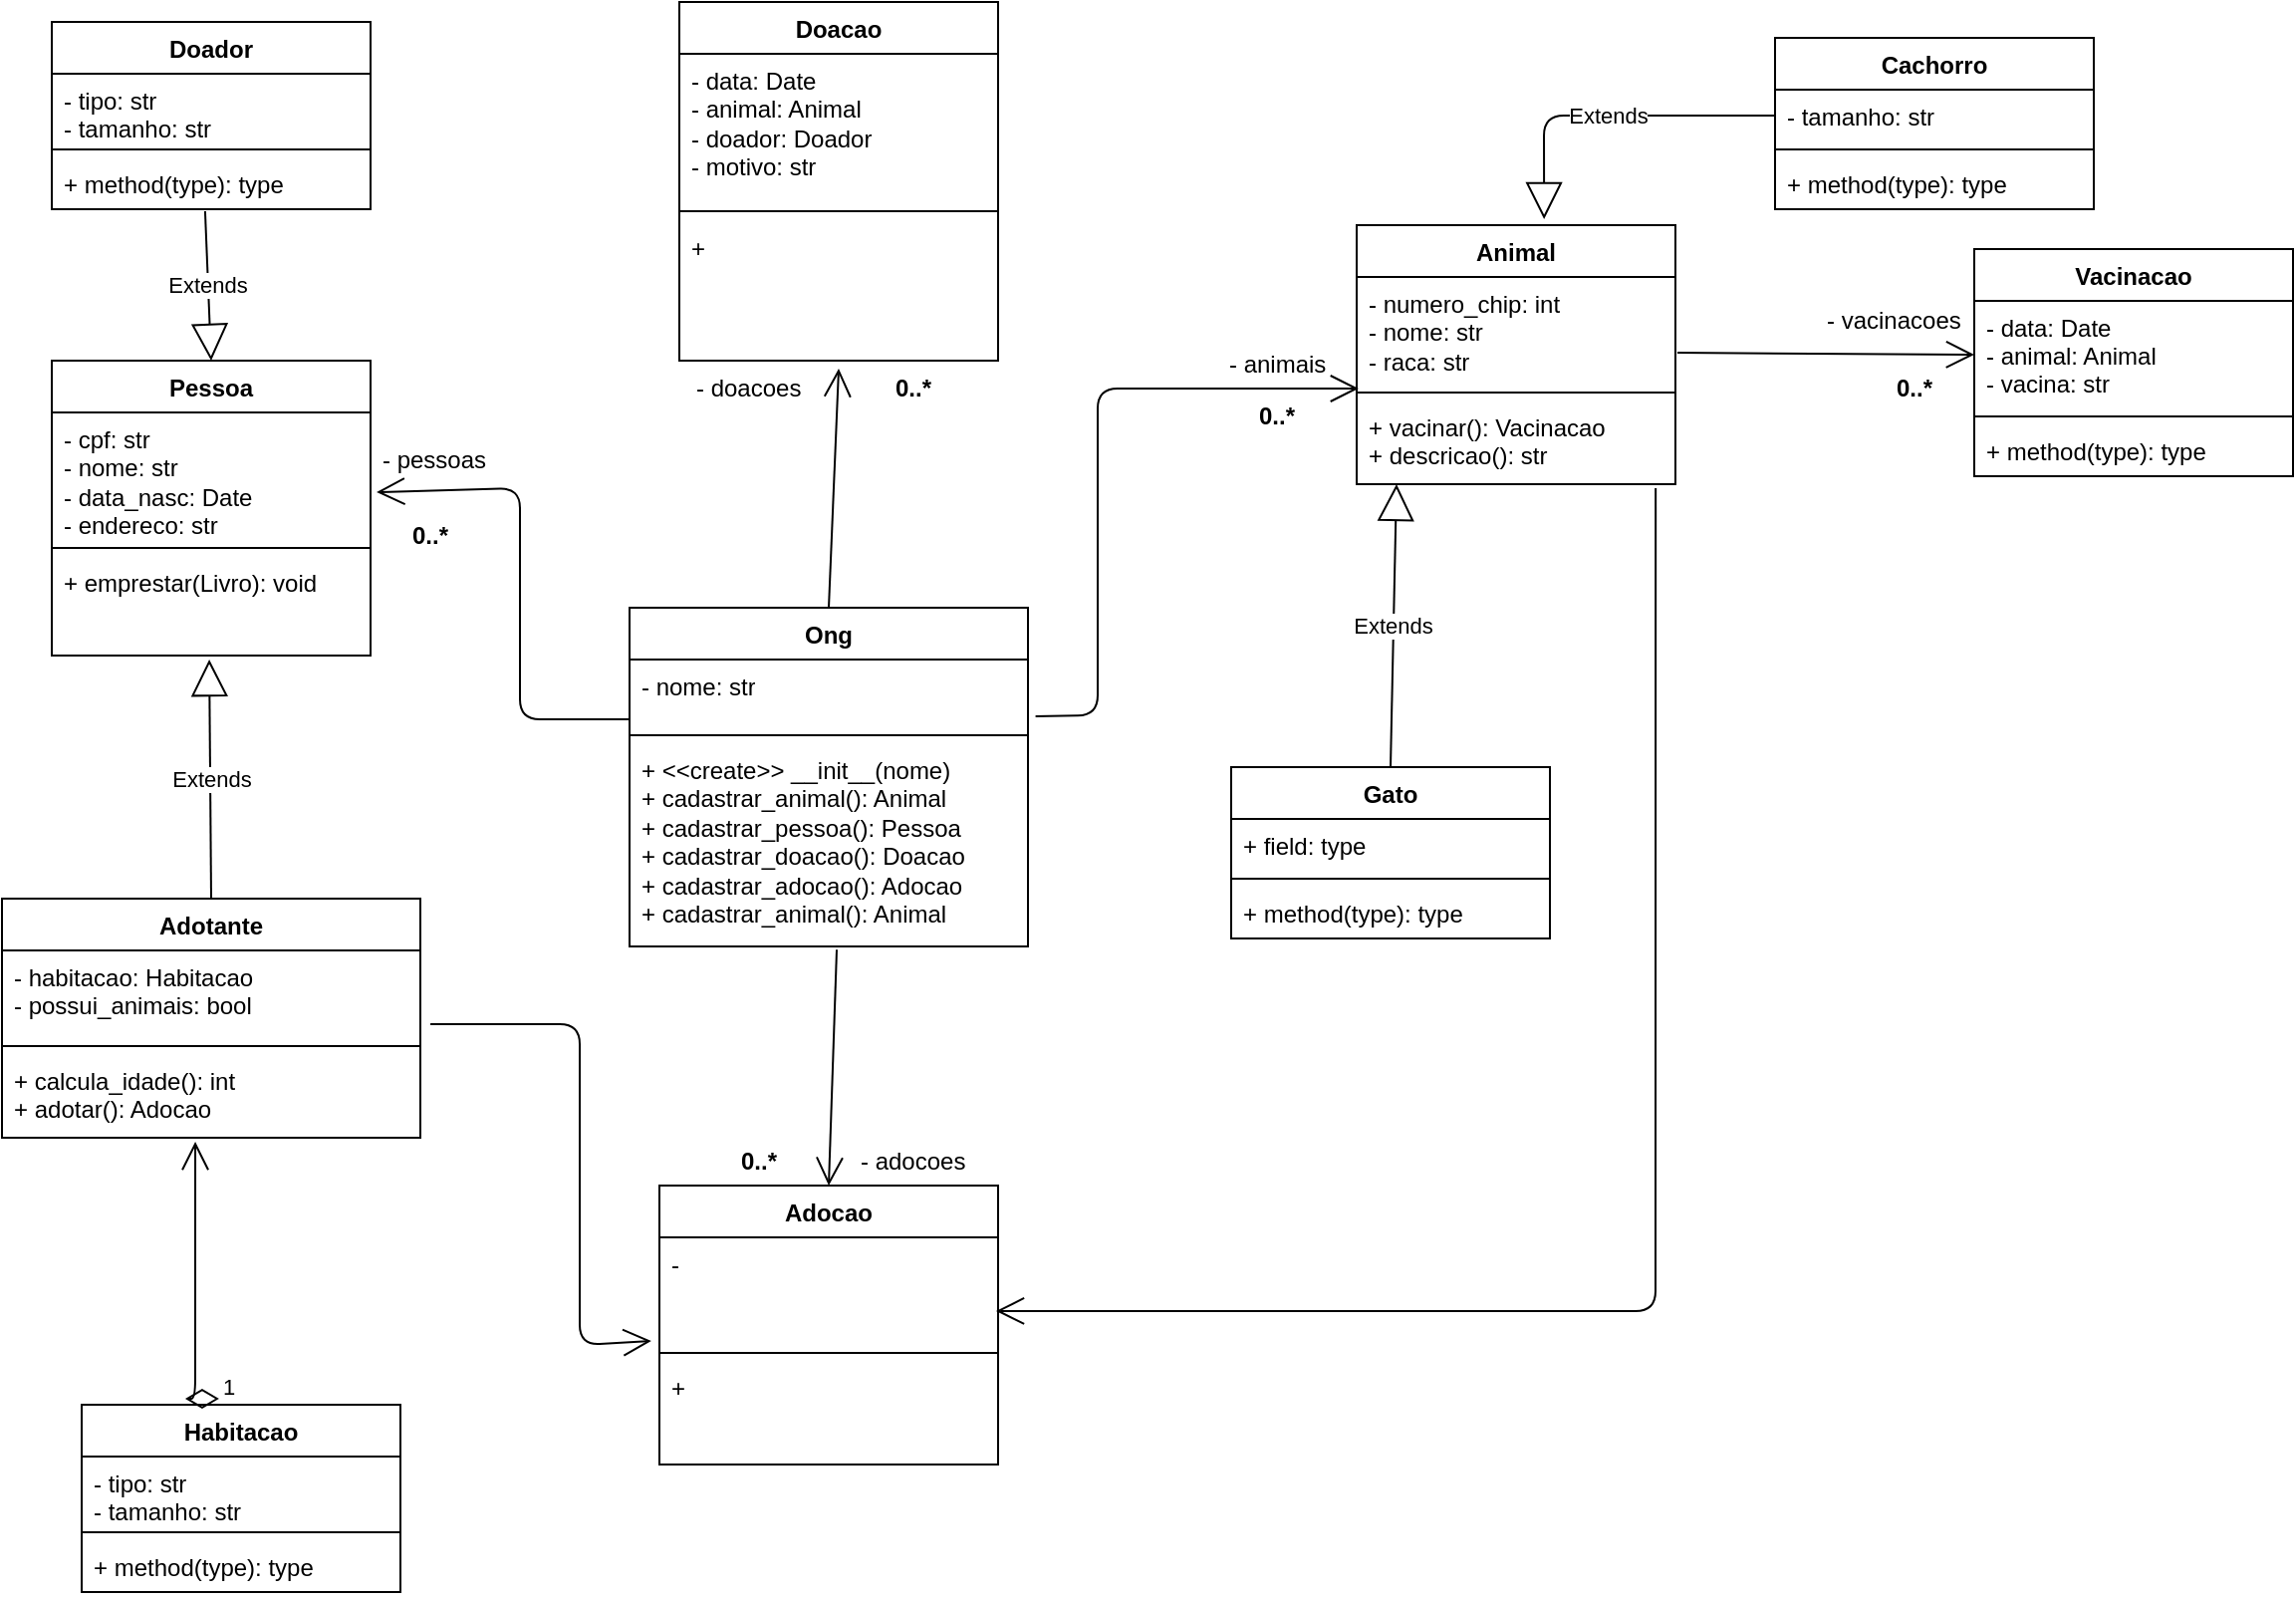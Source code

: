 <mxfile>
    <diagram id="C5RBs43oDa-KdzZeNtuy" name="Page-1">
        <mxGraphModel dx="788" dy="764" grid="1" gridSize="10" guides="1" tooltips="1" connect="1" arrows="1" fold="1" page="1" pageScale="1" pageWidth="827" pageHeight="1169" math="0" shadow="0">
            <root>
                <mxCell id="WIyWlLk6GJQsqaUBKTNV-0"/>
                <mxCell id="WIyWlLk6GJQsqaUBKTNV-1" parent="WIyWlLk6GJQsqaUBKTNV-0"/>
                <mxCell id="ZOqMEY8nHoL99eGyLQIH-0" value="Ong" style="swimlane;fontStyle=1;align=center;verticalAlign=top;childLayout=stackLayout;horizontal=1;startSize=26;horizontalStack=0;resizeParent=1;resizeParentMax=0;resizeLast=0;collapsible=1;marginBottom=0;whiteSpace=wrap;html=1;" parent="WIyWlLk6GJQsqaUBKTNV-1" vertex="1">
                    <mxGeometry x="365" y="330" width="200" height="170" as="geometry"/>
                </mxCell>
                <mxCell id="ZOqMEY8nHoL99eGyLQIH-1" value="- nome: str" style="text;strokeColor=none;fillColor=none;align=left;verticalAlign=top;spacingLeft=4;spacingRight=4;overflow=hidden;rotatable=0;points=[[0,0.5],[1,0.5]];portConstraint=eastwest;whiteSpace=wrap;html=1;" parent="ZOqMEY8nHoL99eGyLQIH-0" vertex="1">
                    <mxGeometry y="26" width="200" height="34" as="geometry"/>
                </mxCell>
                <mxCell id="ZOqMEY8nHoL99eGyLQIH-2" value="" style="line;strokeWidth=1;fillColor=none;align=left;verticalAlign=middle;spacingTop=-1;spacingLeft=3;spacingRight=3;rotatable=0;labelPosition=right;points=[];portConstraint=eastwest;strokeColor=inherit;" parent="ZOqMEY8nHoL99eGyLQIH-0" vertex="1">
                    <mxGeometry y="60" width="200" height="8" as="geometry"/>
                </mxCell>
                <mxCell id="ZOqMEY8nHoL99eGyLQIH-3" value="&lt;span style=&quot;&quot;&gt;+ &amp;lt;&amp;lt;create&amp;gt;&amp;gt; __init__(nome)&lt;/span&gt;&lt;br&gt;+ cadastrar_animal(): Animal&amp;nbsp;&lt;br&gt;+ cadastrar_pessoa(): Pessoa&amp;nbsp;&lt;br&gt;+ cadastrar_doacao(): Doacao&lt;br&gt;+ cadastrar_adocao(): Adocao&lt;br&gt;+ cadastrar_animal(): Animal&amp;nbsp;&amp;nbsp;" style="text;strokeColor=none;fillColor=none;align=left;verticalAlign=top;spacingLeft=4;spacingRight=4;overflow=hidden;rotatable=0;points=[[0,0.5],[1,0.5]];portConstraint=eastwest;whiteSpace=wrap;html=1;" parent="ZOqMEY8nHoL99eGyLQIH-0" vertex="1">
                    <mxGeometry y="68" width="200" height="102" as="geometry"/>
                </mxCell>
                <mxCell id="ZOqMEY8nHoL99eGyLQIH-4" value="Pessoa" style="swimlane;fontStyle=1;align=center;verticalAlign=top;childLayout=stackLayout;horizontal=1;startSize=26;horizontalStack=0;resizeParent=1;resizeParentMax=0;resizeLast=0;collapsible=1;marginBottom=0;whiteSpace=wrap;html=1;" parent="WIyWlLk6GJQsqaUBKTNV-1" vertex="1">
                    <mxGeometry x="75" y="206" width="160" height="148" as="geometry"/>
                </mxCell>
                <mxCell id="ZOqMEY8nHoL99eGyLQIH-5" value="- cpf: str&lt;div&gt;- nome: str&lt;br&gt;&lt;/div&gt;&lt;div&gt;- data_nasc: Date&lt;br&gt;&lt;/div&gt;&lt;div&gt;- endereco: str&lt;/div&gt;" style="text;strokeColor=none;fillColor=none;align=left;verticalAlign=top;spacingLeft=4;spacingRight=4;overflow=hidden;rotatable=0;points=[[0,0.5],[1,0.5]];portConstraint=eastwest;whiteSpace=wrap;html=1;" parent="ZOqMEY8nHoL99eGyLQIH-4" vertex="1">
                    <mxGeometry y="26" width="160" height="64" as="geometry"/>
                </mxCell>
                <mxCell id="ZOqMEY8nHoL99eGyLQIH-6" value="" style="line;strokeWidth=1;fillColor=none;align=left;verticalAlign=middle;spacingTop=-1;spacingLeft=3;spacingRight=3;rotatable=0;labelPosition=right;points=[];portConstraint=eastwest;strokeColor=inherit;" parent="ZOqMEY8nHoL99eGyLQIH-4" vertex="1">
                    <mxGeometry y="90" width="160" height="8" as="geometry"/>
                </mxCell>
                <mxCell id="ZOqMEY8nHoL99eGyLQIH-7" value="+ emprestar(Livro): void" style="text;strokeColor=none;fillColor=none;align=left;verticalAlign=top;spacingLeft=4;spacingRight=4;overflow=hidden;rotatable=0;points=[[0,0.5],[1,0.5]];portConstraint=eastwest;whiteSpace=wrap;html=1;" parent="ZOqMEY8nHoL99eGyLQIH-4" vertex="1">
                    <mxGeometry y="98" width="160" height="50" as="geometry"/>
                </mxCell>
                <mxCell id="ZOqMEY8nHoL99eGyLQIH-8" value="Doacao" style="swimlane;fontStyle=1;align=center;verticalAlign=top;childLayout=stackLayout;horizontal=1;startSize=26;horizontalStack=0;resizeParent=1;resizeParentMax=0;resizeLast=0;collapsible=1;marginBottom=0;whiteSpace=wrap;html=1;" parent="WIyWlLk6GJQsqaUBKTNV-1" vertex="1">
                    <mxGeometry x="390" y="26" width="160" height="180" as="geometry"/>
                </mxCell>
                <mxCell id="ZOqMEY8nHoL99eGyLQIH-9" value="&lt;span style=&quot;background-color: initial;&quot;&gt;- data: Date&lt;/span&gt;&lt;br&gt;&lt;div&gt;&lt;div&gt;- animal: Animal&lt;br&gt;&lt;/div&gt;&lt;/div&gt;&lt;div&gt;- doador: Doador&lt;/div&gt;&lt;div&gt;- motivo: str&lt;/div&gt;" style="text;strokeColor=none;fillColor=none;align=left;verticalAlign=top;spacingLeft=4;spacingRight=4;overflow=hidden;rotatable=0;points=[[0,0.5],[1,0.5]];portConstraint=eastwest;whiteSpace=wrap;html=1;" parent="ZOqMEY8nHoL99eGyLQIH-8" vertex="1">
                    <mxGeometry y="26" width="160" height="74" as="geometry"/>
                </mxCell>
                <mxCell id="ZOqMEY8nHoL99eGyLQIH-10" value="" style="line;strokeWidth=1;fillColor=none;align=left;verticalAlign=middle;spacingTop=-1;spacingLeft=3;spacingRight=3;rotatable=0;labelPosition=right;points=[];portConstraint=eastwest;strokeColor=inherit;" parent="ZOqMEY8nHoL99eGyLQIH-8" vertex="1">
                    <mxGeometry y="100" width="160" height="10" as="geometry"/>
                </mxCell>
                <mxCell id="ZOqMEY8nHoL99eGyLQIH-11" value="+" style="text;strokeColor=none;fillColor=none;align=left;verticalAlign=top;spacingLeft=4;spacingRight=4;overflow=hidden;rotatable=0;points=[[0,0.5],[1,0.5]];portConstraint=eastwest;whiteSpace=wrap;html=1;" parent="ZOqMEY8nHoL99eGyLQIH-8" vertex="1">
                    <mxGeometry y="110" width="160" height="70" as="geometry"/>
                </mxCell>
                <mxCell id="ZOqMEY8nHoL99eGyLQIH-12" value="Adocao" style="swimlane;fontStyle=1;align=center;verticalAlign=top;childLayout=stackLayout;horizontal=1;startSize=26;horizontalStack=0;resizeParent=1;resizeParentMax=0;resizeLast=0;collapsible=1;marginBottom=0;whiteSpace=wrap;html=1;" parent="WIyWlLk6GJQsqaUBKTNV-1" vertex="1">
                    <mxGeometry x="380" y="620" width="170" height="140" as="geometry"/>
                </mxCell>
                <mxCell id="ZOqMEY8nHoL99eGyLQIH-13" value="-" style="text;strokeColor=none;fillColor=none;align=left;verticalAlign=top;spacingLeft=4;spacingRight=4;overflow=hidden;rotatable=0;points=[[0,0.5],[1,0.5]];portConstraint=eastwest;whiteSpace=wrap;html=1;" parent="ZOqMEY8nHoL99eGyLQIH-12" vertex="1">
                    <mxGeometry y="26" width="170" height="54" as="geometry"/>
                </mxCell>
                <mxCell id="ZOqMEY8nHoL99eGyLQIH-14" value="" style="line;strokeWidth=1;fillColor=none;align=left;verticalAlign=middle;spacingTop=-1;spacingLeft=3;spacingRight=3;rotatable=0;labelPosition=right;points=[];portConstraint=eastwest;strokeColor=inherit;" parent="ZOqMEY8nHoL99eGyLQIH-12" vertex="1">
                    <mxGeometry y="80" width="170" height="8" as="geometry"/>
                </mxCell>
                <mxCell id="ZOqMEY8nHoL99eGyLQIH-15" value="&lt;div&gt;+&lt;/div&gt;" style="text;strokeColor=none;fillColor=none;align=left;verticalAlign=top;spacingLeft=4;spacingRight=4;overflow=hidden;rotatable=0;points=[[0,0.5],[1,0.5]];portConstraint=eastwest;whiteSpace=wrap;html=1;" parent="ZOqMEY8nHoL99eGyLQIH-12" vertex="1">
                    <mxGeometry y="88" width="170" height="52" as="geometry"/>
                </mxCell>
                <mxCell id="ZOqMEY8nHoL99eGyLQIH-16" value="Animal" style="swimlane;fontStyle=1;align=center;verticalAlign=top;childLayout=stackLayout;horizontal=1;startSize=26;horizontalStack=0;resizeParent=1;resizeParentMax=0;resizeLast=0;collapsible=1;marginBottom=0;whiteSpace=wrap;html=1;" parent="WIyWlLk6GJQsqaUBKTNV-1" vertex="1">
                    <mxGeometry x="730" y="138" width="160" height="130" as="geometry"/>
                </mxCell>
                <mxCell id="ZOqMEY8nHoL99eGyLQIH-17" value="- numero_chip: int&lt;br&gt;- nome: str&lt;br&gt;&lt;div&gt;- raca: str&lt;br&gt;&lt;/div&gt;" style="text;strokeColor=none;fillColor=none;align=left;verticalAlign=top;spacingLeft=4;spacingRight=4;overflow=hidden;rotatable=0;points=[[0,0.5],[1,0.5]];portConstraint=eastwest;whiteSpace=wrap;html=1;" parent="ZOqMEY8nHoL99eGyLQIH-16" vertex="1">
                    <mxGeometry y="26" width="160" height="54" as="geometry"/>
                </mxCell>
                <mxCell id="ZOqMEY8nHoL99eGyLQIH-18" value="" style="line;strokeWidth=1;fillColor=none;align=left;verticalAlign=middle;spacingTop=-1;spacingLeft=3;spacingRight=3;rotatable=0;labelPosition=right;points=[];portConstraint=eastwest;strokeColor=inherit;" parent="ZOqMEY8nHoL99eGyLQIH-16" vertex="1">
                    <mxGeometry y="80" width="160" height="8" as="geometry"/>
                </mxCell>
                <mxCell id="ZOqMEY8nHoL99eGyLQIH-19" value="+ vacinar(): Vacinacao&lt;div&gt;+ descricao(): str&lt;br&gt;&lt;/div&gt;" style="text;strokeColor=none;fillColor=none;align=left;verticalAlign=top;spacingLeft=4;spacingRight=4;overflow=hidden;rotatable=0;points=[[0,0.5],[1,0.5]];portConstraint=eastwest;whiteSpace=wrap;html=1;" parent="ZOqMEY8nHoL99eGyLQIH-16" vertex="1">
                    <mxGeometry y="88" width="160" height="42" as="geometry"/>
                </mxCell>
                <mxCell id="0" value="Gato" style="swimlane;fontStyle=1;align=center;verticalAlign=top;childLayout=stackLayout;horizontal=1;startSize=26;horizontalStack=0;resizeParent=1;resizeParentMax=0;resizeLast=0;collapsible=1;marginBottom=0;" parent="WIyWlLk6GJQsqaUBKTNV-1" vertex="1">
                    <mxGeometry x="667" y="410" width="160" height="86" as="geometry"/>
                </mxCell>
                <mxCell id="1" value="+ field: type" style="text;strokeColor=none;fillColor=none;align=left;verticalAlign=top;spacingLeft=4;spacingRight=4;overflow=hidden;rotatable=0;points=[[0,0.5],[1,0.5]];portConstraint=eastwest;" parent="0" vertex="1">
                    <mxGeometry y="26" width="160" height="26" as="geometry"/>
                </mxCell>
                <mxCell id="2" value="" style="line;strokeWidth=1;fillColor=none;align=left;verticalAlign=middle;spacingTop=-1;spacingLeft=3;spacingRight=3;rotatable=0;labelPosition=right;points=[];portConstraint=eastwest;strokeColor=inherit;" parent="0" vertex="1">
                    <mxGeometry y="52" width="160" height="8" as="geometry"/>
                </mxCell>
                <mxCell id="3" value="+ method(type): type" style="text;strokeColor=none;fillColor=none;align=left;verticalAlign=top;spacingLeft=4;spacingRight=4;overflow=hidden;rotatable=0;points=[[0,0.5],[1,0.5]];portConstraint=eastwest;" parent="0" vertex="1">
                    <mxGeometry y="60" width="160" height="26" as="geometry"/>
                </mxCell>
                <mxCell id="4" value="Cachorro" style="swimlane;fontStyle=1;align=center;verticalAlign=top;childLayout=stackLayout;horizontal=1;startSize=26;horizontalStack=0;resizeParent=1;resizeParentMax=0;resizeLast=0;collapsible=1;marginBottom=0;" parent="WIyWlLk6GJQsqaUBKTNV-1" vertex="1">
                    <mxGeometry x="940" y="44" width="160" height="86" as="geometry"/>
                </mxCell>
                <mxCell id="5" value="- tamanho: str" style="text;strokeColor=none;fillColor=none;align=left;verticalAlign=top;spacingLeft=4;spacingRight=4;overflow=hidden;rotatable=0;points=[[0,0.5],[1,0.5]];portConstraint=eastwest;" parent="4" vertex="1">
                    <mxGeometry y="26" width="160" height="26" as="geometry"/>
                </mxCell>
                <mxCell id="6" value="" style="line;strokeWidth=1;fillColor=none;align=left;verticalAlign=middle;spacingTop=-1;spacingLeft=3;spacingRight=3;rotatable=0;labelPosition=right;points=[];portConstraint=eastwest;strokeColor=inherit;" parent="4" vertex="1">
                    <mxGeometry y="52" width="160" height="8" as="geometry"/>
                </mxCell>
                <mxCell id="7" value="+ method(type): type" style="text;strokeColor=none;fillColor=none;align=left;verticalAlign=top;spacingLeft=4;spacingRight=4;overflow=hidden;rotatable=0;points=[[0,0.5],[1,0.5]];portConstraint=eastwest;" parent="4" vertex="1">
                    <mxGeometry y="60" width="160" height="26" as="geometry"/>
                </mxCell>
                <mxCell id="8" value="Extends" style="endArrow=block;endSize=16;endFill=0;html=1;exitX=0.5;exitY=0;exitDx=0;exitDy=0;entryX=0.125;entryY=1;entryDx=0;entryDy=0;entryPerimeter=0;" parent="WIyWlLk6GJQsqaUBKTNV-1" source="0" target="ZOqMEY8nHoL99eGyLQIH-19" edge="1">
                    <mxGeometry width="160" relative="1" as="geometry">
                        <mxPoint x="1120" y="370" as="sourcePoint"/>
                        <mxPoint x="770" y="280" as="targetPoint"/>
                        <Array as="points"/>
                    </mxGeometry>
                </mxCell>
                <mxCell id="9" value="Extends" style="endArrow=block;endSize=16;endFill=0;html=1;exitX=0;exitY=0.5;exitDx=0;exitDy=0;entryX=0.588;entryY=-0.023;entryDx=0;entryDy=0;entryPerimeter=0;" parent="WIyWlLk6GJQsqaUBKTNV-1" source="5" target="ZOqMEY8nHoL99eGyLQIH-16" edge="1">
                    <mxGeometry width="160" relative="1" as="geometry">
                        <mxPoint x="910" y="70" as="sourcePoint"/>
                        <mxPoint x="850" y="120" as="targetPoint"/>
                        <Array as="points">
                            <mxPoint x="824" y="83"/>
                        </Array>
                    </mxGeometry>
                </mxCell>
                <mxCell id="18" value="Adotante" style="swimlane;fontStyle=1;align=center;verticalAlign=top;childLayout=stackLayout;horizontal=1;startSize=26;horizontalStack=0;resizeParent=1;resizeParentMax=0;resizeLast=0;collapsible=1;marginBottom=0;" parent="WIyWlLk6GJQsqaUBKTNV-1" vertex="1">
                    <mxGeometry x="50" y="476" width="210" height="120" as="geometry"/>
                </mxCell>
                <mxCell id="19" value="- habitacao: Habitacao&#10;- possui_animais: bool" style="text;strokeColor=none;fillColor=none;align=left;verticalAlign=top;spacingLeft=4;spacingRight=4;overflow=hidden;rotatable=0;points=[[0,0.5],[1,0.5]];portConstraint=eastwest;" parent="18" vertex="1">
                    <mxGeometry y="26" width="210" height="44" as="geometry"/>
                </mxCell>
                <mxCell id="20" value="" style="line;strokeWidth=1;fillColor=none;align=left;verticalAlign=middle;spacingTop=-1;spacingLeft=3;spacingRight=3;rotatable=0;labelPosition=right;points=[];portConstraint=eastwest;strokeColor=inherit;" parent="18" vertex="1">
                    <mxGeometry y="70" width="210" height="8" as="geometry"/>
                </mxCell>
                <mxCell id="21" value="+ calcula_idade(): int&#10;+ adotar(): Adocao" style="text;strokeColor=none;fillColor=none;align=left;verticalAlign=top;spacingLeft=4;spacingRight=4;overflow=hidden;rotatable=0;points=[[0,0.5],[1,0.5]];portConstraint=eastwest;" parent="18" vertex="1">
                    <mxGeometry y="78" width="210" height="42" as="geometry"/>
                </mxCell>
                <mxCell id="23" value="Extends" style="endArrow=block;endSize=16;endFill=0;html=1;exitX=0.5;exitY=0;exitDx=0;exitDy=0;entryX=0.494;entryY=1.04;entryDx=0;entryDy=0;entryPerimeter=0;" parent="WIyWlLk6GJQsqaUBKTNV-1" source="18" target="ZOqMEY8nHoL99eGyLQIH-7" edge="1">
                    <mxGeometry width="160" relative="1" as="geometry">
                        <mxPoint x="306" y="448.98" as="sourcePoint"/>
                        <mxPoint x="286" y="416" as="targetPoint"/>
                    </mxGeometry>
                </mxCell>
                <mxCell id="24" value="Vacinacao" style="swimlane;fontStyle=1;align=center;verticalAlign=top;childLayout=stackLayout;horizontal=1;startSize=26;horizontalStack=0;resizeParent=1;resizeParentMax=0;resizeLast=0;collapsible=1;marginBottom=0;" parent="WIyWlLk6GJQsqaUBKTNV-1" vertex="1">
                    <mxGeometry x="1040" y="150" width="160" height="114" as="geometry"/>
                </mxCell>
                <mxCell id="25" value="- data: Date&#10;- animal: Animal&#10;- vacina: str" style="text;strokeColor=none;fillColor=none;align=left;verticalAlign=top;spacingLeft=4;spacingRight=4;overflow=hidden;rotatable=0;points=[[0,0.5],[1,0.5]];portConstraint=eastwest;" parent="24" vertex="1">
                    <mxGeometry y="26" width="160" height="54" as="geometry"/>
                </mxCell>
                <mxCell id="26" value="" style="line;strokeWidth=1;fillColor=none;align=left;verticalAlign=middle;spacingTop=-1;spacingLeft=3;spacingRight=3;rotatable=0;labelPosition=right;points=[];portConstraint=eastwest;strokeColor=inherit;" parent="24" vertex="1">
                    <mxGeometry y="80" width="160" height="8" as="geometry"/>
                </mxCell>
                <mxCell id="27" value="+ method(type): type" style="text;strokeColor=none;fillColor=none;align=left;verticalAlign=top;spacingLeft=4;spacingRight=4;overflow=hidden;rotatable=0;points=[[0,0.5],[1,0.5]];portConstraint=eastwest;" parent="24" vertex="1">
                    <mxGeometry y="88" width="160" height="26" as="geometry"/>
                </mxCell>
                <mxCell id="28" value="" style="endArrow=open;endFill=1;endSize=12;html=1;entryX=0;entryY=0.5;entryDx=0;entryDy=0;exitX=1.006;exitY=0.704;exitDx=0;exitDy=0;exitPerimeter=0;" parent="WIyWlLk6GJQsqaUBKTNV-1" target="25" edge="1" source="ZOqMEY8nHoL99eGyLQIH-17">
                    <mxGeometry width="160" relative="1" as="geometry">
                        <mxPoint x="940" y="274" as="sourcePoint"/>
                        <mxPoint x="1100" y="274" as="targetPoint"/>
                    </mxGeometry>
                </mxCell>
                <mxCell id="29" value="- vacinacoes" style="text;strokeColor=none;fillColor=none;align=left;verticalAlign=top;spacingLeft=4;spacingRight=4;overflow=hidden;rotatable=0;points=[[0,0.5],[1,0.5]];portConstraint=eastwest;" parent="WIyWlLk6GJQsqaUBKTNV-1" vertex="1">
                    <mxGeometry x="960" y="172" width="100" height="26" as="geometry"/>
                </mxCell>
                <mxCell id="30" value="Habitacao" style="swimlane;fontStyle=1;align=center;verticalAlign=top;childLayout=stackLayout;horizontal=1;startSize=26;horizontalStack=0;resizeParent=1;resizeParentMax=0;resizeLast=0;collapsible=1;marginBottom=0;" parent="WIyWlLk6GJQsqaUBKTNV-1" vertex="1">
                    <mxGeometry x="90" y="730" width="160" height="94" as="geometry"/>
                </mxCell>
                <mxCell id="31" value="- tipo: str&#10;- tamanho: str" style="text;strokeColor=none;fillColor=none;align=left;verticalAlign=top;spacingLeft=4;spacingRight=4;overflow=hidden;rotatable=0;points=[[0,0.5],[1,0.5]];portConstraint=eastwest;" parent="30" vertex="1">
                    <mxGeometry y="26" width="160" height="34" as="geometry"/>
                </mxCell>
                <mxCell id="32" value="" style="line;strokeWidth=1;fillColor=none;align=left;verticalAlign=middle;spacingTop=-1;spacingLeft=3;spacingRight=3;rotatable=0;labelPosition=right;points=[];portConstraint=eastwest;strokeColor=inherit;" parent="30" vertex="1">
                    <mxGeometry y="60" width="160" height="8" as="geometry"/>
                </mxCell>
                <mxCell id="33" value="+ method(type): type" style="text;strokeColor=none;fillColor=none;align=left;verticalAlign=top;spacingLeft=4;spacingRight=4;overflow=hidden;rotatable=0;points=[[0,0.5],[1,0.5]];portConstraint=eastwest;" parent="30" vertex="1">
                    <mxGeometry y="68" width="160" height="26" as="geometry"/>
                </mxCell>
                <mxCell id="34" value="Doador" style="swimlane;fontStyle=1;align=center;verticalAlign=top;childLayout=stackLayout;horizontal=1;startSize=26;horizontalStack=0;resizeParent=1;resizeParentMax=0;resizeLast=0;collapsible=1;marginBottom=0;" parent="WIyWlLk6GJQsqaUBKTNV-1" vertex="1">
                    <mxGeometry x="75" y="36" width="160" height="94" as="geometry"/>
                </mxCell>
                <mxCell id="35" value="- tipo: str&#10;- tamanho: str" style="text;strokeColor=none;fillColor=none;align=left;verticalAlign=top;spacingLeft=4;spacingRight=4;overflow=hidden;rotatable=0;points=[[0,0.5],[1,0.5]];portConstraint=eastwest;" parent="34" vertex="1">
                    <mxGeometry y="26" width="160" height="34" as="geometry"/>
                </mxCell>
                <mxCell id="36" value="" style="line;strokeWidth=1;fillColor=none;align=left;verticalAlign=middle;spacingTop=-1;spacingLeft=3;spacingRight=3;rotatable=0;labelPosition=right;points=[];portConstraint=eastwest;strokeColor=inherit;" parent="34" vertex="1">
                    <mxGeometry y="60" width="160" height="8" as="geometry"/>
                </mxCell>
                <mxCell id="37" value="+ method(type): type" style="text;strokeColor=none;fillColor=none;align=left;verticalAlign=top;spacingLeft=4;spacingRight=4;overflow=hidden;rotatable=0;points=[[0,0.5],[1,0.5]];portConstraint=eastwest;" parent="34" vertex="1">
                    <mxGeometry y="68" width="160" height="26" as="geometry"/>
                </mxCell>
                <mxCell id="40" value="" style="endArrow=open;endFill=1;endSize=12;html=1;exitX=1.019;exitY=0.837;exitDx=0;exitDy=0;exitPerimeter=0;entryX=0.006;entryY=1.037;entryDx=0;entryDy=0;entryPerimeter=0;" parent="WIyWlLk6GJQsqaUBKTNV-1" source="ZOqMEY8nHoL99eGyLQIH-1" target="ZOqMEY8nHoL99eGyLQIH-17" edge="1">
                    <mxGeometry width="160" relative="1" as="geometry">
                        <mxPoint x="880" y="220" as="sourcePoint"/>
                        <mxPoint x="1040" y="220" as="targetPoint"/>
                        <Array as="points">
                            <mxPoint x="600" y="384"/>
                            <mxPoint x="600" y="220"/>
                        </Array>
                    </mxGeometry>
                </mxCell>
                <mxCell id="41" value="- animais" style="text;strokeColor=none;fillColor=none;align=left;verticalAlign=top;spacingLeft=4;spacingRight=4;overflow=hidden;rotatable=0;points=[[0,0.5],[1,0.5]];portConstraint=eastwest;" parent="WIyWlLk6GJQsqaUBKTNV-1" vertex="1">
                    <mxGeometry x="660" y="194" width="60" height="26" as="geometry"/>
                </mxCell>
                <mxCell id="43" value="0..*" style="text;align=center;fontStyle=1;verticalAlign=middle;spacingLeft=3;spacingRight=3;strokeColor=none;rotatable=0;points=[[0,0.5],[1,0.5]];portConstraint=eastwest;" parent="WIyWlLk6GJQsqaUBKTNV-1" vertex="1">
                    <mxGeometry x="650" y="220" width="80" height="26" as="geometry"/>
                </mxCell>
                <mxCell id="45" value="Extends" style="endArrow=block;endSize=16;endFill=0;html=1;exitX=0.481;exitY=1.038;exitDx=0;exitDy=0;exitPerimeter=0;entryX=0.5;entryY=0;entryDx=0;entryDy=0;" parent="WIyWlLk6GJQsqaUBKTNV-1" source="37" target="ZOqMEY8nHoL99eGyLQIH-4" edge="1">
                    <mxGeometry width="160" relative="1" as="geometry">
                        <mxPoint x="180" y="140" as="sourcePoint"/>
                        <mxPoint x="340" y="140" as="targetPoint"/>
                    </mxGeometry>
                </mxCell>
                <mxCell id="49" value="" style="endArrow=open;endFill=1;endSize=12;html=1;exitX=0.938;exitY=1.048;exitDx=0;exitDy=0;exitPerimeter=0;entryX=0.994;entryY=0.685;entryDx=0;entryDy=0;entryPerimeter=0;" parent="WIyWlLk6GJQsqaUBKTNV-1" source="ZOqMEY8nHoL99eGyLQIH-19" target="ZOqMEY8nHoL99eGyLQIH-13" edge="1">
                    <mxGeometry width="160" relative="1" as="geometry">
                        <mxPoint x="880" y="300" as="sourcePoint"/>
                        <mxPoint x="1040" y="300" as="targetPoint"/>
                        <Array as="points">
                            <mxPoint x="880" y="683"/>
                        </Array>
                    </mxGeometry>
                </mxCell>
                <mxCell id="50" value="" style="endArrow=open;endFill=1;endSize=12;html=1;exitX=1.024;exitY=0.841;exitDx=0;exitDy=0;exitPerimeter=0;entryX=-0.024;entryY=0.963;entryDx=0;entryDy=0;entryPerimeter=0;" parent="WIyWlLk6GJQsqaUBKTNV-1" source="19" target="ZOqMEY8nHoL99eGyLQIH-13" edge="1">
                    <mxGeometry width="160" relative="1" as="geometry">
                        <mxPoint x="340" y="720" as="sourcePoint"/>
                        <mxPoint x="330" y="790" as="targetPoint"/>
                        <Array as="points">
                            <mxPoint x="340" y="539"/>
                            <mxPoint x="340" y="700"/>
                        </Array>
                    </mxGeometry>
                </mxCell>
                <mxCell id="52" value="" style="endArrow=open;endFill=1;endSize=12;html=1;entryX=1.019;entryY=0.625;entryDx=0;entryDy=0;entryPerimeter=0;exitX=0;exitY=0.882;exitDx=0;exitDy=0;exitPerimeter=0;" parent="WIyWlLk6GJQsqaUBKTNV-1" source="ZOqMEY8nHoL99eGyLQIH-1" target="ZOqMEY8nHoL99eGyLQIH-5" edge="1">
                    <mxGeometry width="160" relative="1" as="geometry">
                        <mxPoint x="300" y="320" as="sourcePoint"/>
                        <mxPoint x="510" y="350" as="targetPoint"/>
                        <Array as="points">
                            <mxPoint x="310" y="386"/>
                            <mxPoint x="310" y="270"/>
                        </Array>
                    </mxGeometry>
                </mxCell>
                <mxCell id="53" value="- pessoas" style="text;strokeColor=none;fillColor=none;align=left;verticalAlign=top;spacingLeft=4;spacingRight=4;overflow=hidden;rotatable=0;points=[[0,0.5],[1,0.5]];portConstraint=eastwest;" parent="WIyWlLk6GJQsqaUBKTNV-1" vertex="1">
                    <mxGeometry x="235" y="242" width="75" height="26" as="geometry"/>
                </mxCell>
                <mxCell id="54" value="0..*" style="text;align=center;fontStyle=1;verticalAlign=middle;spacingLeft=3;spacingRight=3;strokeColor=none;rotatable=0;points=[[0,0.5],[1,0.5]];portConstraint=eastwest;" parent="WIyWlLk6GJQsqaUBKTNV-1" vertex="1">
                    <mxGeometry x="225" y="280" width="80" height="26" as="geometry"/>
                </mxCell>
                <mxCell id="55" value="" style="endArrow=open;endFill=1;endSize=12;html=1;entryX=0.5;entryY=1.057;entryDx=0;entryDy=0;entryPerimeter=0;exitX=0.5;exitY=0;exitDx=0;exitDy=0;exitPerimeter=0;" parent="WIyWlLk6GJQsqaUBKTNV-1" source="ZOqMEY8nHoL99eGyLQIH-0" target="ZOqMEY8nHoL99eGyLQIH-11" edge="1">
                    <mxGeometry width="160" relative="1" as="geometry">
                        <mxPoint x="430" y="270" as="sourcePoint"/>
                        <mxPoint x="510" y="350" as="targetPoint"/>
                    </mxGeometry>
                </mxCell>
                <mxCell id="56" value="" style="endArrow=open;endFill=1;endSize=12;html=1;entryX=0.5;entryY=0;entryDx=0;entryDy=0;exitX=0.52;exitY=1.016;exitDx=0;exitDy=0;exitPerimeter=0;" parent="WIyWlLk6GJQsqaUBKTNV-1" source="ZOqMEY8nHoL99eGyLQIH-3" target="ZOqMEY8nHoL99eGyLQIH-12" edge="1">
                    <mxGeometry width="160" relative="1" as="geometry">
                        <mxPoint x="420" y="530.01" as="sourcePoint"/>
                        <mxPoint x="460" y="460" as="targetPoint"/>
                    </mxGeometry>
                </mxCell>
                <mxCell id="57" value="- adocoes" style="text;strokeColor=none;fillColor=none;align=left;verticalAlign=top;spacingLeft=4;spacingRight=4;overflow=hidden;rotatable=0;points=[[0,0.5],[1,0.5]];portConstraint=eastwest;" parent="WIyWlLk6GJQsqaUBKTNV-1" vertex="1">
                    <mxGeometry x="475" y="594" width="75" height="26" as="geometry"/>
                </mxCell>
                <mxCell id="58" value="0..*" style="text;align=center;fontStyle=1;verticalAlign=middle;spacingLeft=3;spacingRight=3;strokeColor=none;rotatable=0;points=[[0,0.5],[1,0.5]];portConstraint=eastwest;" parent="WIyWlLk6GJQsqaUBKTNV-1" vertex="1">
                    <mxGeometry x="390" y="594" width="80" height="26" as="geometry"/>
                </mxCell>
                <mxCell id="59" value="0..*" style="text;align=center;fontStyle=1;verticalAlign=middle;spacingLeft=3;spacingRight=3;strokeColor=none;rotatable=0;points=[[0,0.5],[1,0.5]];portConstraint=eastwest;" parent="WIyWlLk6GJQsqaUBKTNV-1" vertex="1">
                    <mxGeometry x="467.5" y="206" width="80" height="26" as="geometry"/>
                </mxCell>
                <mxCell id="60" value="- doacoes" style="text;strokeColor=none;fillColor=none;align=left;verticalAlign=top;spacingLeft=4;spacingRight=4;overflow=hidden;rotatable=0;points=[[0,0.5],[1,0.5]];portConstraint=eastwest;" parent="WIyWlLk6GJQsqaUBKTNV-1" vertex="1">
                    <mxGeometry x="392.5" y="206" width="75" height="26" as="geometry"/>
                </mxCell>
                <mxCell id="61" value="0..*" style="text;align=center;fontStyle=1;verticalAlign=middle;spacingLeft=3;spacingRight=3;strokeColor=none;rotatable=0;points=[[0,0.5],[1,0.5]];portConstraint=eastwest;" vertex="1" parent="WIyWlLk6GJQsqaUBKTNV-1">
                    <mxGeometry x="970" y="206" width="80" height="26" as="geometry"/>
                </mxCell>
                <mxCell id="64" value="1" style="endArrow=open;html=1;endSize=12;startArrow=diamondThin;startSize=14;startFill=0;edgeStyle=orthogonalEdgeStyle;align=left;verticalAlign=bottom;exitX=0.431;exitY=-0.032;exitDx=0;exitDy=0;exitPerimeter=0;entryX=0.462;entryY=1.048;entryDx=0;entryDy=0;entryPerimeter=0;" edge="1" parent="WIyWlLk6GJQsqaUBKTNV-1" source="30" target="21">
                    <mxGeometry x="-1" y="3" relative="1" as="geometry">
                        <mxPoint x="110" y="660" as="sourcePoint"/>
                        <mxPoint x="270" y="660" as="targetPoint"/>
                        <Array as="points">
                            <mxPoint x="147" y="727"/>
                        </Array>
                    </mxGeometry>
                </mxCell>
            </root>
        </mxGraphModel>
    </diagram>
</mxfile>